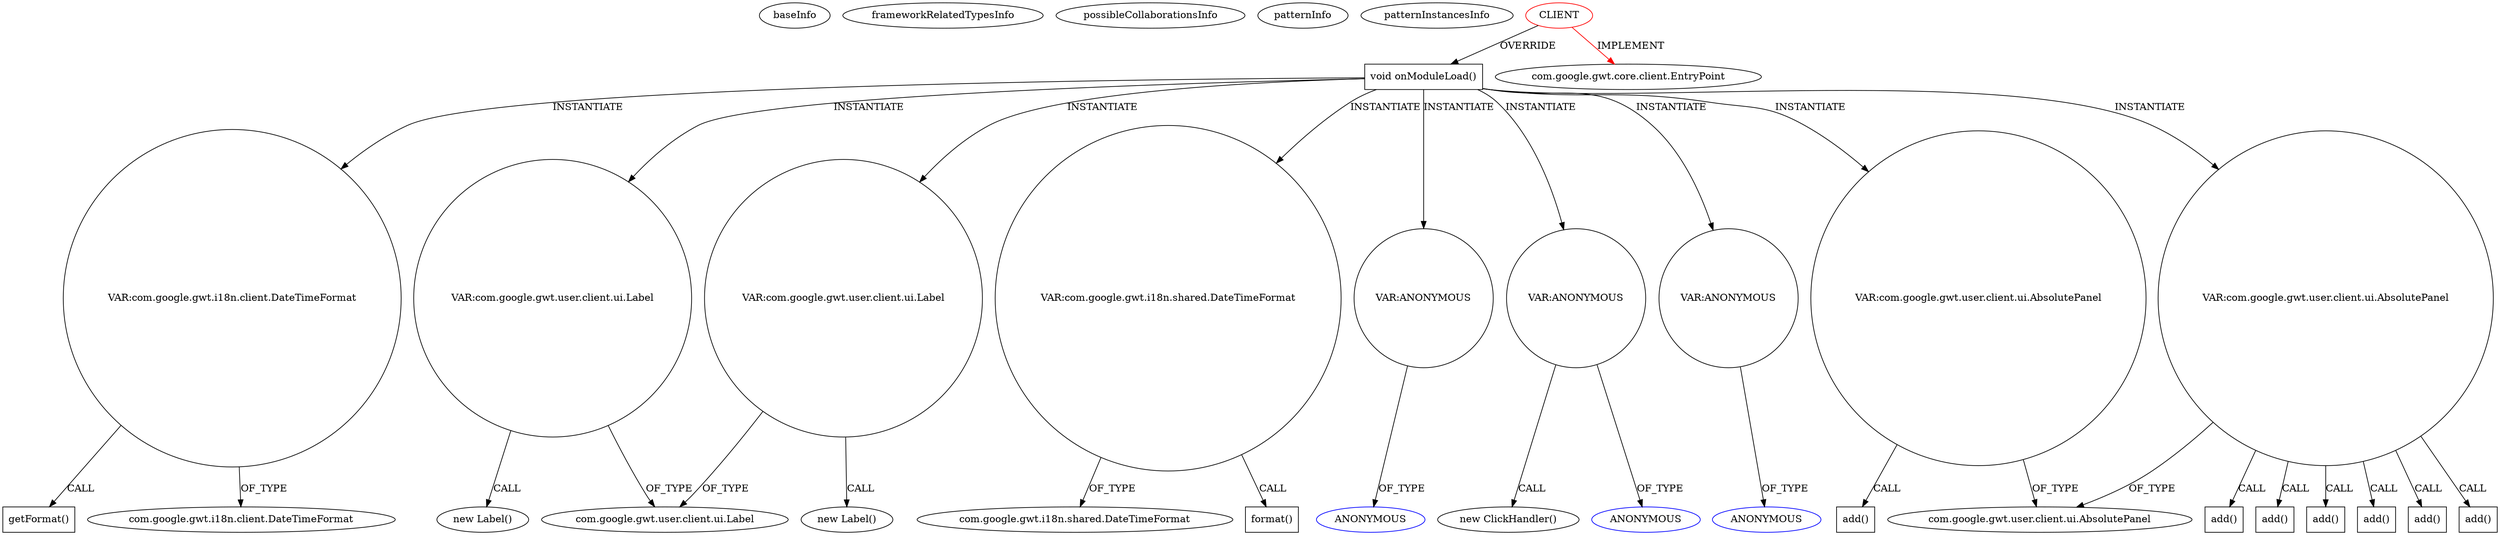 digraph {
baseInfo[graphId=1146,category="pattern",isAnonymous=false,possibleRelation=false]
frameworkRelatedTypesInfo[0="com.google.gwt.core.client.EntryPoint"]
possibleCollaborationsInfo[]
patternInfo[frequency=2.0,patternRootClient=0]
patternInstancesInfo[0="nakaken0629-mezamashimailgwt~/nakaken0629-mezamashimailgwt/mezamashimailgwt-master/mezamashimailgwt/src/com/appspot/mezamashimailgwt/client/Mezamashimailgwt.java~Mezamashimailgwt~4116",1="coldplayguy-flight87~/coldplayguy-flight87/flight87-master/BookFlight/src/bookflight/client/BookFlight.java~BookFlight~1091"]
212[label="com.google.gwt.i18n.client.DateTimeFormat",vertexType="FRAMEWORK_CLASS_TYPE",isFrameworkType=false]
210[label="VAR:com.google.gwt.i18n.client.DateTimeFormat",vertexType="VARIABLE_EXPRESION",isFrameworkType=false,shape=circle]
211[label="getFormat()",vertexType="INSIDE_CALL",isFrameworkType=false,shape=box]
2[label="void onModuleLoad()",vertexType="OVERRIDING_METHOD_DECLARATION",isFrameworkType=false,shape=box]
0[label="CLIENT",vertexType="ROOT_CLIENT_CLASS_DECLARATION",isFrameworkType=false,color=red]
193[label="VAR:com.google.gwt.user.client.ui.Label",vertexType="VARIABLE_EXPRESION",isFrameworkType=false,shape=circle]
189[label="com.google.gwt.user.client.ui.Label",vertexType="FRAMEWORK_CLASS_TYPE",isFrameworkType=false]
216[label="VAR:com.google.gwt.user.client.ui.Label",vertexType="VARIABLE_EXPRESION",isFrameworkType=false,shape=circle]
218[label="VAR:com.google.gwt.i18n.shared.DateTimeFormat",vertexType="VARIABLE_EXPRESION",isFrameworkType=false,shape=circle]
219[label="format()",vertexType="INSIDE_CALL",isFrameworkType=false,shape=box]
220[label="com.google.gwt.i18n.shared.DateTimeFormat",vertexType="FRAMEWORK_CLASS_TYPE",isFrameworkType=false]
1[label="com.google.gwt.core.client.EntryPoint",vertexType="FRAMEWORK_INTERFACE_TYPE",isFrameworkType=false]
215[label="new Label()",vertexType="CONSTRUCTOR_CALL",isFrameworkType=false]
180[label="VAR:ANONYMOUS",vertexType="VARIABLE_EXPRESION",isFrameworkType=false,shape=circle]
181[label="ANONYMOUS",vertexType="REFERENCE_ANONYMOUS_DECLARATION",isFrameworkType=false,color=blue]
192[label="new Label()",vertexType="CONSTRUCTOR_CALL",isFrameworkType=false]
150[label="VAR:ANONYMOUS",vertexType="VARIABLE_EXPRESION",isFrameworkType=false,shape=circle]
151[label="ANONYMOUS",vertexType="REFERENCE_ANONYMOUS_DECLARATION",isFrameworkType=false,color=blue]
237[label="VAR:ANONYMOUS",vertexType="VARIABLE_EXPRESION",isFrameworkType=false,shape=circle]
238[label="ANONYMOUS",vertexType="REFERENCE_ANONYMOUS_DECLARATION",isFrameworkType=false,color=blue]
149[label="new ClickHandler()",vertexType="CONSTRUCTOR_CALL",isFrameworkType=false]
34[label="VAR:com.google.gwt.user.client.ui.AbsolutePanel",vertexType="VARIABLE_EXPRESION",isFrameworkType=false,shape=circle]
9[label="com.google.gwt.user.client.ui.AbsolutePanel",vertexType="FRAMEWORK_CLASS_TYPE",isFrameworkType=false]
35[label="add()",vertexType="INSIDE_CALL",isFrameworkType=false,shape=box]
56[label="VAR:com.google.gwt.user.client.ui.AbsolutePanel",vertexType="VARIABLE_EXPRESION",isFrameworkType=false,shape=circle]
86[label="add()",vertexType="INSIDE_CALL",isFrameworkType=false,shape=box]
88[label="add()",vertexType="INSIDE_CALL",isFrameworkType=false,shape=box]
72[label="add()",vertexType="INSIDE_CALL",isFrameworkType=false,shape=box]
114[label="add()",vertexType="INSIDE_CALL",isFrameworkType=false,shape=box]
100[label="add()",vertexType="INSIDE_CALL",isFrameworkType=false,shape=box]
74[label="add()",vertexType="INSIDE_CALL",isFrameworkType=false,shape=box]
34->9[label="OF_TYPE"]
56->9[label="OF_TYPE"]
2->56[label="INSTANTIATE"]
2->237[label="INSTANTIATE"]
56->114[label="CALL"]
180->181[label="OF_TYPE"]
2->193[label="INSTANTIATE"]
56->88[label="CALL"]
0->1[label="IMPLEMENT",color=red]
56->100[label="CALL"]
216->189[label="OF_TYPE"]
0->2[label="OVERRIDE"]
193->189[label="OF_TYPE"]
2->216[label="INSTANTIATE"]
193->192[label="CALL"]
237->238[label="OF_TYPE"]
218->219[label="CALL"]
218->220[label="OF_TYPE"]
210->212[label="OF_TYPE"]
56->74[label="CALL"]
150->151[label="OF_TYPE"]
2->150[label="INSTANTIATE"]
210->211[label="CALL"]
150->149[label="CALL"]
34->35[label="CALL"]
2->210[label="INSTANTIATE"]
2->180[label="INSTANTIATE"]
56->72[label="CALL"]
216->215[label="CALL"]
2->34[label="INSTANTIATE"]
56->86[label="CALL"]
2->218[label="INSTANTIATE"]
}
